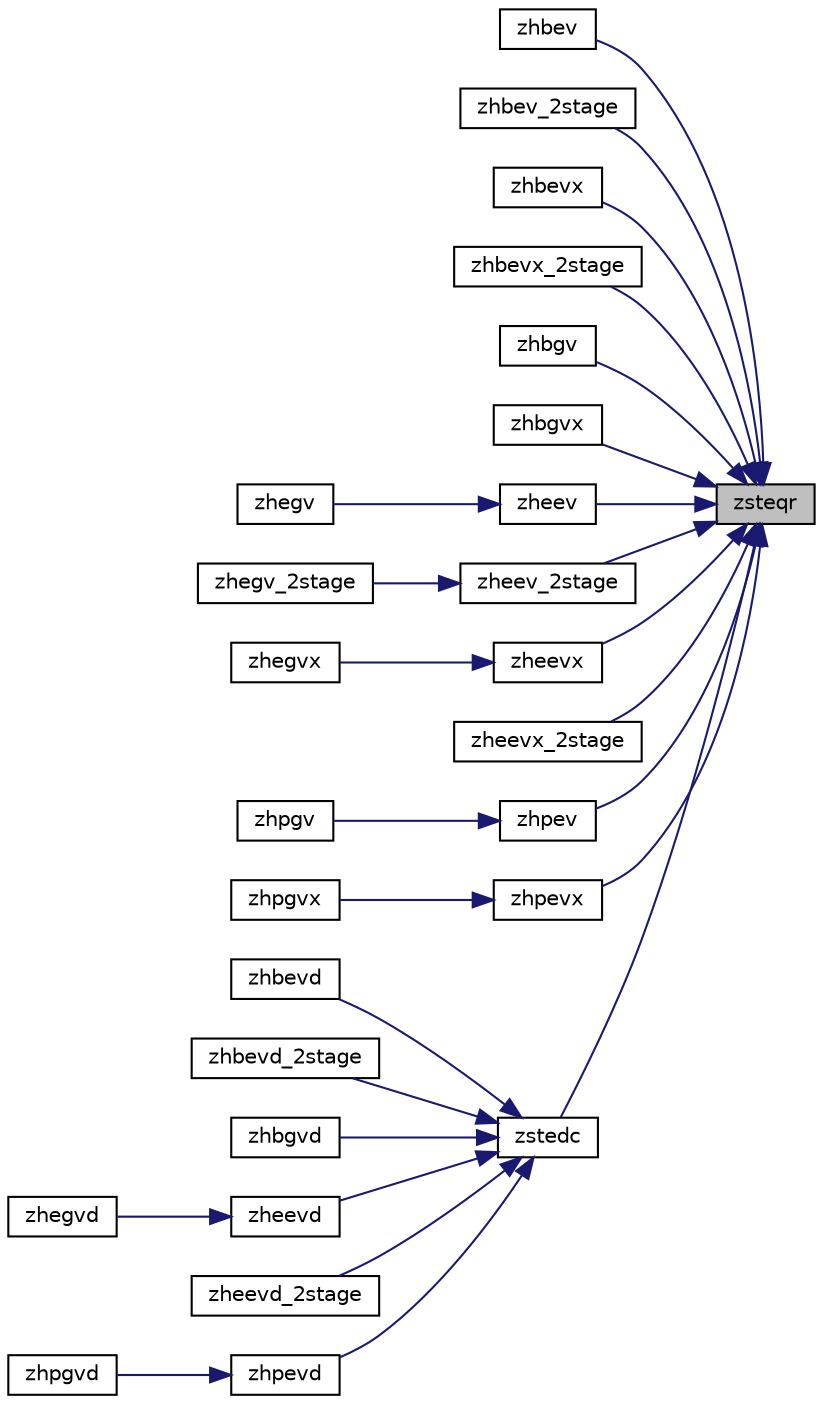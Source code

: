 digraph "zsteqr"
{
 // LATEX_PDF_SIZE
  edge [fontname="Helvetica",fontsize="10",labelfontname="Helvetica",labelfontsize="10"];
  node [fontname="Helvetica",fontsize="10",shape=record];
  rankdir="RL";
  Node1 [label="zsteqr",height=0.2,width=0.4,color="black", fillcolor="grey75", style="filled", fontcolor="black",tooltip="ZSTEQR"];
  Node1 -> Node2 [dir="back",color="midnightblue",fontsize="10",style="solid",fontname="Helvetica"];
  Node2 [label="zhbev",height=0.2,width=0.4,color="black", fillcolor="white", style="filled",URL="$zhbev_8f.html#a72184c03c8976891c11e42f3463c2d38",tooltip="ZHBEV computes the eigenvalues and, optionally, the left and/or right eigenvectors for OTHER matrices"];
  Node1 -> Node3 [dir="back",color="midnightblue",fontsize="10",style="solid",fontname="Helvetica"];
  Node3 [label="zhbev_2stage",height=0.2,width=0.4,color="black", fillcolor="white", style="filled",URL="$zhbev__2stage_8f.html#af637994a7cb287906efc0254d7d58f69",tooltip="ZHBEV_2STAGE computes the eigenvalues and, optionally, the left and/or right eigenvectors for OTHER m..."];
  Node1 -> Node4 [dir="back",color="midnightblue",fontsize="10",style="solid",fontname="Helvetica"];
  Node4 [label="zhbevx",height=0.2,width=0.4,color="black", fillcolor="white", style="filled",URL="$zhbevx_8f.html#ae5f2fa86e4c29e27fccf6cb9ea1c54a2",tooltip="ZHBEVX computes the eigenvalues and, optionally, the left and/or right eigenvectors for OTHER matrice..."];
  Node1 -> Node5 [dir="back",color="midnightblue",fontsize="10",style="solid",fontname="Helvetica"];
  Node5 [label="zhbevx_2stage",height=0.2,width=0.4,color="black", fillcolor="white", style="filled",URL="$zhbevx__2stage_8f.html#a42094c90148d11dd8eb7627231144c09",tooltip="ZHBEVX_2STAGE computes the eigenvalues and, optionally, the left and/or right eigenvectors for OTHER ..."];
  Node1 -> Node6 [dir="back",color="midnightblue",fontsize="10",style="solid",fontname="Helvetica"];
  Node6 [label="zhbgv",height=0.2,width=0.4,color="black", fillcolor="white", style="filled",URL="$zhbgv_8f.html#a76a8cfc758f8dc17ac37f6eed2ef18a4",tooltip="ZHBGV"];
  Node1 -> Node7 [dir="back",color="midnightblue",fontsize="10",style="solid",fontname="Helvetica"];
  Node7 [label="zhbgvx",height=0.2,width=0.4,color="black", fillcolor="white", style="filled",URL="$zhbgvx_8f.html#ae902a3301300bbb1a46459cb990192ad",tooltip="ZHBGVX"];
  Node1 -> Node8 [dir="back",color="midnightblue",fontsize="10",style="solid",fontname="Helvetica"];
  Node8 [label="zheev",height=0.2,width=0.4,color="black", fillcolor="white", style="filled",URL="$zheev_8f.html#af23fb5b3ae38072ef4890ba43d5cfea2",tooltip="ZHEEV computes the eigenvalues and, optionally, the left and/or right eigenvectors for HE matrices"];
  Node8 -> Node9 [dir="back",color="midnightblue",fontsize="10",style="solid",fontname="Helvetica"];
  Node9 [label="zhegv",height=0.2,width=0.4,color="black", fillcolor="white", style="filled",URL="$zhegv_8f.html#af7b790b3b89de432a423c9006c1cc1ac",tooltip="ZHEGV"];
  Node1 -> Node10 [dir="back",color="midnightblue",fontsize="10",style="solid",fontname="Helvetica"];
  Node10 [label="zheev_2stage",height=0.2,width=0.4,color="black", fillcolor="white", style="filled",URL="$zheev__2stage_8f.html#acb5dc319f9656b8f390480115d83795c",tooltip="ZHEEV_2STAGE computes the eigenvalues and, optionally, the left and/or right eigenvectors for HE matr..."];
  Node10 -> Node11 [dir="back",color="midnightblue",fontsize="10",style="solid",fontname="Helvetica"];
  Node11 [label="zhegv_2stage",height=0.2,width=0.4,color="black", fillcolor="white", style="filled",URL="$zhegv__2stage_8f.html#a415db46f3fbb92fd4c7af056e6a040d2",tooltip="ZHEGV_2STAGE"];
  Node1 -> Node12 [dir="back",color="midnightblue",fontsize="10",style="solid",fontname="Helvetica"];
  Node12 [label="zheevx",height=0.2,width=0.4,color="black", fillcolor="white", style="filled",URL="$zheevx_8f.html#aabef68a9c7b10df7aef8f4fec89fddbe",tooltip="ZHEEVX computes the eigenvalues and, optionally, the left and/or right eigenvectors for HE matrices"];
  Node12 -> Node13 [dir="back",color="midnightblue",fontsize="10",style="solid",fontname="Helvetica"];
  Node13 [label="zhegvx",height=0.2,width=0.4,color="black", fillcolor="white", style="filled",URL="$zhegvx_8f.html#a8ea76cbbb14edb5a22069e203fc8e8b2",tooltip="ZHEGVX"];
  Node1 -> Node14 [dir="back",color="midnightblue",fontsize="10",style="solid",fontname="Helvetica"];
  Node14 [label="zheevx_2stage",height=0.2,width=0.4,color="black", fillcolor="white", style="filled",URL="$zheevx__2stage_8f.html#ac77d6b27ad8afec6f975d71a329c6c98",tooltip="ZHEEVX_2STAGE computes the eigenvalues and, optionally, the left and/or right eigenvectors for HE mat..."];
  Node1 -> Node15 [dir="back",color="midnightblue",fontsize="10",style="solid",fontname="Helvetica"];
  Node15 [label="zhpev",height=0.2,width=0.4,color="black", fillcolor="white", style="filled",URL="$zhpev_8f.html#a07f979a2315db5c8c22c0522c3793134",tooltip="ZHPEV computes the eigenvalues and, optionally, the left and/or right eigenvectors for OTHER matrices"];
  Node15 -> Node16 [dir="back",color="midnightblue",fontsize="10",style="solid",fontname="Helvetica"];
  Node16 [label="zhpgv",height=0.2,width=0.4,color="black", fillcolor="white", style="filled",URL="$zhpgv_8f.html#af530dcc3dabfea2488e8d639df175d5f",tooltip="ZHPGV"];
  Node1 -> Node17 [dir="back",color="midnightblue",fontsize="10",style="solid",fontname="Helvetica"];
  Node17 [label="zhpevx",height=0.2,width=0.4,color="black", fillcolor="white", style="filled",URL="$zhpevx_8f.html#a5d02ab79a002e32a7fd26a9e8a8f5638",tooltip="ZHPEVX computes the eigenvalues and, optionally, the left and/or right eigenvectors for OTHER matrice..."];
  Node17 -> Node18 [dir="back",color="midnightblue",fontsize="10",style="solid",fontname="Helvetica"];
  Node18 [label="zhpgvx",height=0.2,width=0.4,color="black", fillcolor="white", style="filled",URL="$zhpgvx_8f.html#aa447b35fe8cbabe3cf262579e49a96b1",tooltip="ZHPGVX"];
  Node1 -> Node19 [dir="back",color="midnightblue",fontsize="10",style="solid",fontname="Helvetica"];
  Node19 [label="zstedc",height=0.2,width=0.4,color="black", fillcolor="white", style="filled",URL="$zstedc_8f.html#ad2afe42caaae114c617858e87082caf8",tooltip="ZSTEDC"];
  Node19 -> Node20 [dir="back",color="midnightblue",fontsize="10",style="solid",fontname="Helvetica"];
  Node20 [label="zhbevd",height=0.2,width=0.4,color="black", fillcolor="white", style="filled",URL="$zhbevd_8f.html#a3854721b34946230321131ed9e3c08e3",tooltip="ZHBEVD computes the eigenvalues and, optionally, the left and/or right eigenvectors for OTHER matrice..."];
  Node19 -> Node21 [dir="back",color="midnightblue",fontsize="10",style="solid",fontname="Helvetica"];
  Node21 [label="zhbevd_2stage",height=0.2,width=0.4,color="black", fillcolor="white", style="filled",URL="$zhbevd__2stage_8f.html#a253ab29dd3917b1cbc9e35c022d14383",tooltip="ZHBEVD_2STAGE computes the eigenvalues and, optionally, the left and/or right eigenvectors for OTHER ..."];
  Node19 -> Node22 [dir="back",color="midnightblue",fontsize="10",style="solid",fontname="Helvetica"];
  Node22 [label="zhbgvd",height=0.2,width=0.4,color="black", fillcolor="white", style="filled",URL="$zhbgvd_8f.html#a597ea234c22684386ad82c7515285514",tooltip="ZHBGVD"];
  Node19 -> Node23 [dir="back",color="midnightblue",fontsize="10",style="solid",fontname="Helvetica"];
  Node23 [label="zheevd",height=0.2,width=0.4,color="black", fillcolor="white", style="filled",URL="$zheevd_8f.html#a9b3e110476166e66f2f62fa1fba6344a",tooltip="ZHEEVD computes the eigenvalues and, optionally, the left and/or right eigenvectors for HE matrices"];
  Node23 -> Node24 [dir="back",color="midnightblue",fontsize="10",style="solid",fontname="Helvetica"];
  Node24 [label="zhegvd",height=0.2,width=0.4,color="black", fillcolor="white", style="filled",URL="$zhegvd_8f.html#a74fdf9b5a16c90d8b7a589dec5ca058a",tooltip="ZHEGVD"];
  Node19 -> Node25 [dir="back",color="midnightblue",fontsize="10",style="solid",fontname="Helvetica"];
  Node25 [label="zheevd_2stage",height=0.2,width=0.4,color="black", fillcolor="white", style="filled",URL="$zheevd__2stage_8f.html#a59996f9a96d264d7eba3edef73e32c43",tooltip="ZHEEVD_2STAGE computes the eigenvalues and, optionally, the left and/or right eigenvectors for HE mat..."];
  Node19 -> Node26 [dir="back",color="midnightblue",fontsize="10",style="solid",fontname="Helvetica"];
  Node26 [label="zhpevd",height=0.2,width=0.4,color="black", fillcolor="white", style="filled",URL="$zhpevd_8f.html#a2e244a94bea7118e2aedcd3342276a80",tooltip="ZHPEVD computes the eigenvalues and, optionally, the left and/or right eigenvectors for OTHER matrice..."];
  Node26 -> Node27 [dir="back",color="midnightblue",fontsize="10",style="solid",fontname="Helvetica"];
  Node27 [label="zhpgvd",height=0.2,width=0.4,color="black", fillcolor="white", style="filled",URL="$zhpgvd_8f.html#af6720700dfc0d1692416a4e9bab0e6a7",tooltip="ZHPGVD"];
}
